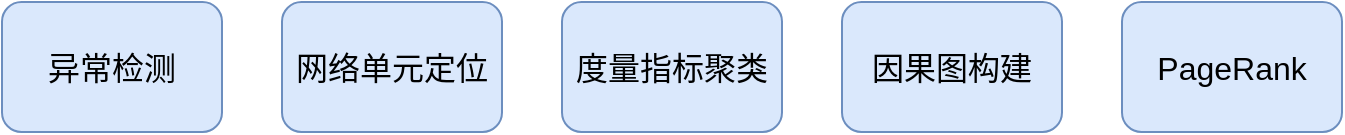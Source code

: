 <mxfile version="14.4.4" type="github">
  <diagram id="C5RBs43oDa-KdzZeNtuy" name="Page-1">
    <mxGraphModel dx="1038" dy="585" grid="1" gridSize="10" guides="1" tooltips="1" connect="1" arrows="1" fold="1" page="1" pageScale="1" pageWidth="827" pageHeight="1169" math="0" shadow="0">
      <root>
        <mxCell id="WIyWlLk6GJQsqaUBKTNV-0" />
        <mxCell id="WIyWlLk6GJQsqaUBKTNV-1" parent="WIyWlLk6GJQsqaUBKTNV-0" />
        <mxCell id="j3GPwONc-g3IrTvjKTaJ-0" value="&lt;font style=&quot;font-size: 16px&quot;&gt;异常检测&lt;/font&gt;" style="rounded=1;whiteSpace=wrap;html=1;fillColor=#dae8fc;strokeColor=#6c8ebf;" vertex="1" parent="WIyWlLk6GJQsqaUBKTNV-1">
          <mxGeometry x="60" y="410" width="110" height="65" as="geometry" />
        </mxCell>
        <mxCell id="j3GPwONc-g3IrTvjKTaJ-7" value="&lt;font style=&quot;font-size: 16px&quot;&gt;网络单元定位&lt;/font&gt;" style="rounded=1;whiteSpace=wrap;html=1;fillColor=#dae8fc;strokeColor=#6c8ebf;" vertex="1" parent="WIyWlLk6GJQsqaUBKTNV-1">
          <mxGeometry x="200" y="410" width="110" height="65" as="geometry" />
        </mxCell>
        <mxCell id="j3GPwONc-g3IrTvjKTaJ-8" value="&lt;font style=&quot;font-size: 16px&quot;&gt;度量指标聚类&lt;/font&gt;" style="rounded=1;whiteSpace=wrap;html=1;fillColor=#dae8fc;strokeColor=#6c8ebf;" vertex="1" parent="WIyWlLk6GJQsqaUBKTNV-1">
          <mxGeometry x="340" y="410" width="110" height="65" as="geometry" />
        </mxCell>
        <mxCell id="j3GPwONc-g3IrTvjKTaJ-9" value="&lt;font style=&quot;font-size: 16px&quot;&gt;因果图构建&lt;/font&gt;" style="rounded=1;whiteSpace=wrap;html=1;fillColor=#dae8fc;strokeColor=#6c8ebf;" vertex="1" parent="WIyWlLk6GJQsqaUBKTNV-1">
          <mxGeometry x="480" y="410" width="110" height="65" as="geometry" />
        </mxCell>
        <mxCell id="j3GPwONc-g3IrTvjKTaJ-10" value="&lt;font style=&quot;font-size: 16px&quot;&gt;PageRank&lt;/font&gt;" style="rounded=1;whiteSpace=wrap;html=1;fillColor=#dae8fc;strokeColor=#6c8ebf;" vertex="1" parent="WIyWlLk6GJQsqaUBKTNV-1">
          <mxGeometry x="620" y="410" width="110" height="65" as="geometry" />
        </mxCell>
      </root>
    </mxGraphModel>
  </diagram>
</mxfile>

